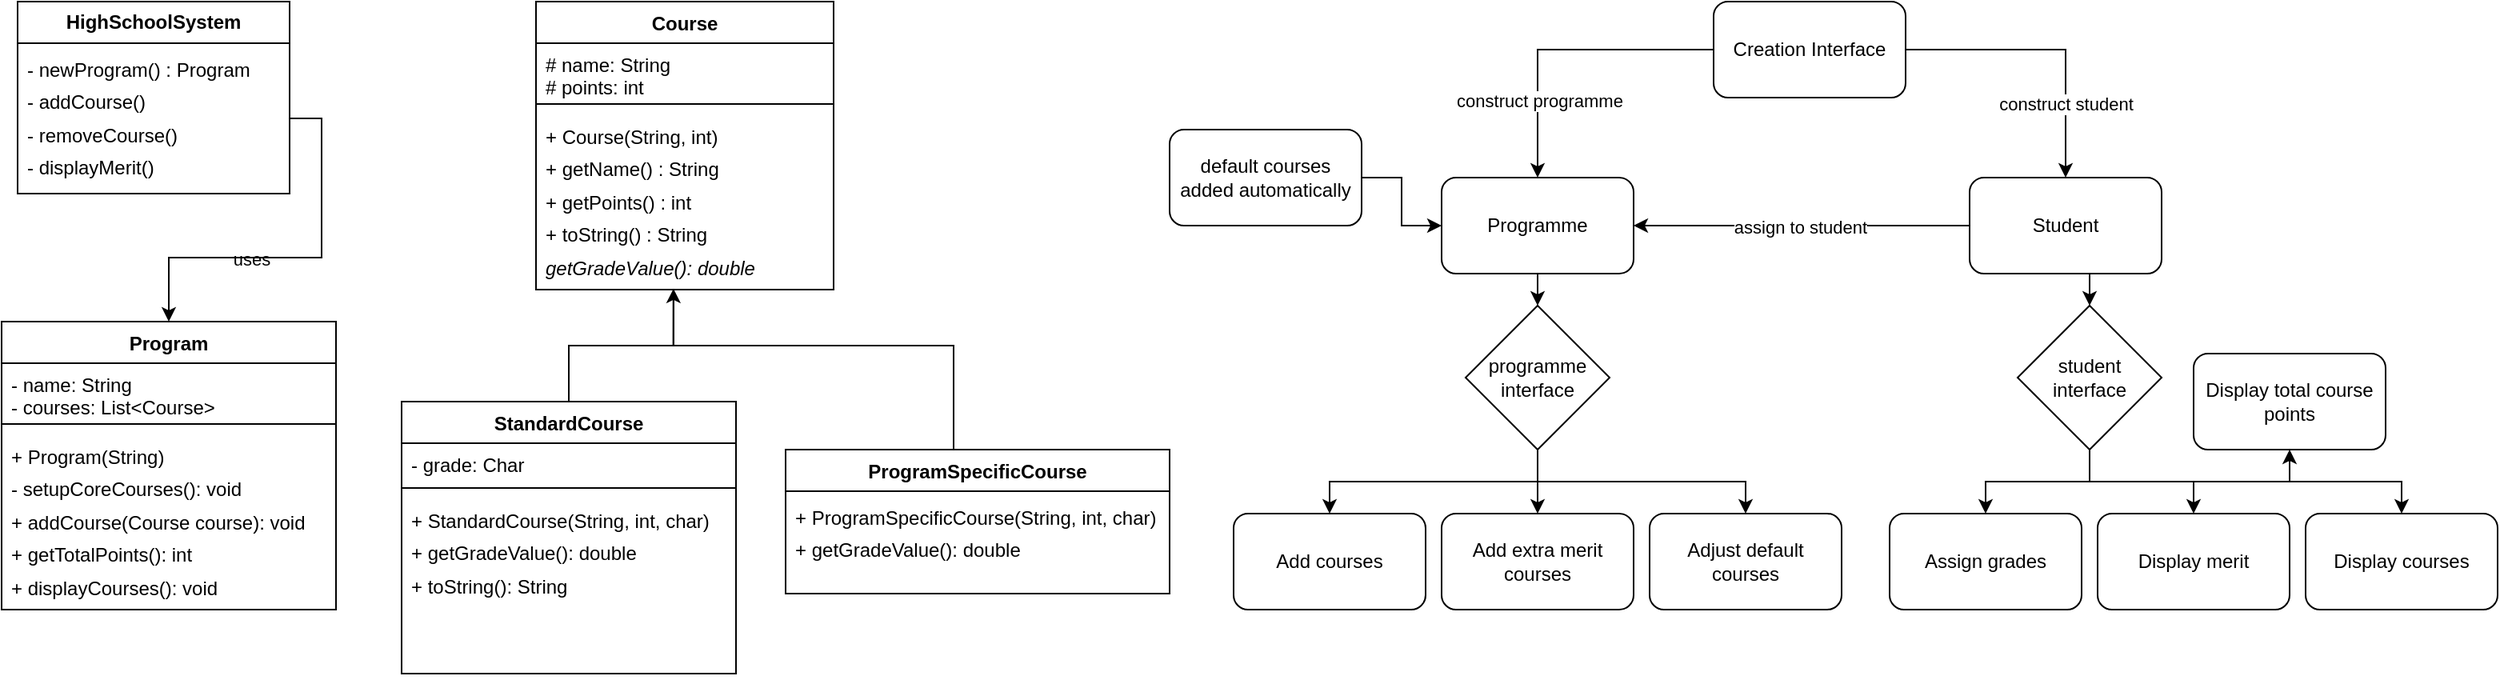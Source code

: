 <mxfile version="26.0.16">
  <diagram name="Page-1" id="ZLX0v0UZS0Uh1XJOQydC">
    <mxGraphModel dx="1328" dy="545" grid="1" gridSize="10" guides="1" tooltips="1" connect="1" arrows="1" fold="1" page="1" pageScale="1" pageWidth="413" pageHeight="583" background="#FFFFFF" math="0" shadow="0">
      <root>
        <mxCell id="0" />
        <mxCell id="1" parent="0" />
        <mxCell id="oeutDnv7Xu86Ao1kU50R-1" value="Course" style="swimlane;fontStyle=1;align=center;verticalAlign=top;childLayout=stackLayout;horizontal=1;startSize=26;horizontalStack=0;resizeParent=1;resizeParentMax=0;resizeLast=0;collapsible=1;marginBottom=0;whiteSpace=wrap;html=1;labelBackgroundColor=none;" parent="1" vertex="1">
          <mxGeometry x="384" y="50" width="186" height="180" as="geometry" />
        </mxCell>
        <mxCell id="oeutDnv7Xu86Ao1kU50R-2" value="&lt;div&gt;# name: String&lt;br&gt;# points: int&lt;/div&gt;" style="text;strokeColor=none;fillColor=none;align=left;verticalAlign=top;spacingLeft=4;spacingRight=4;overflow=hidden;rotatable=0;points=[[0,0.5],[1,0.5]];portConstraint=eastwest;whiteSpace=wrap;html=1;labelBackgroundColor=none;" parent="oeutDnv7Xu86Ao1kU50R-1" vertex="1">
          <mxGeometry y="26" width="186" height="34" as="geometry" />
        </mxCell>
        <mxCell id="oeutDnv7Xu86Ao1kU50R-3" value="" style="line;strokeWidth=1;fillColor=none;align=left;verticalAlign=middle;spacingTop=-1;spacingLeft=3;spacingRight=3;rotatable=0;labelPosition=right;points=[];portConstraint=eastwest;labelBackgroundColor=none;" parent="oeutDnv7Xu86Ao1kU50R-1" vertex="1">
          <mxGeometry y="60" width="186" height="8" as="geometry" />
        </mxCell>
        <mxCell id="oeutDnv7Xu86Ao1kU50R-4" value="&lt;div style=&quot;line-height: 170%;&quot;&gt;&lt;font&gt;+ Course(String, int)&lt;/font&gt;&lt;div&gt;&lt;font&gt;+ getName() : String&lt;/font&gt;&lt;/div&gt;&lt;div&gt;&lt;font&gt;+ getPoints() : int&lt;/font&gt;&lt;/div&gt;&lt;div&gt;&lt;font&gt;+ toString() : String&lt;/font&gt;&lt;/div&gt;&lt;div&gt;&lt;i&gt;&lt;font&gt;getGradeValue(): double&lt;/font&gt;&lt;/i&gt;&lt;/div&gt;&lt;/div&gt;" style="text;strokeColor=none;fillColor=none;align=left;verticalAlign=top;spacingLeft=4;spacingRight=4;overflow=hidden;rotatable=0;points=[[0,0.5],[1,0.5]];portConstraint=eastwest;whiteSpace=wrap;html=1;labelBackgroundColor=none;" parent="oeutDnv7Xu86Ao1kU50R-1" vertex="1">
          <mxGeometry y="68" width="186" height="112" as="geometry" />
        </mxCell>
        <mxCell id="oeutDnv7Xu86Ao1kU50R-6" value="StandardCourse" style="swimlane;fontStyle=1;align=center;verticalAlign=top;childLayout=stackLayout;horizontal=1;startSize=26;horizontalStack=0;resizeParent=1;resizeParentMax=0;resizeLast=0;collapsible=1;marginBottom=0;whiteSpace=wrap;html=1;labelBackgroundColor=none;" parent="1" vertex="1">
          <mxGeometry x="300" y="300" width="209" height="170" as="geometry" />
        </mxCell>
        <mxCell id="oeutDnv7Xu86Ao1kU50R-7" value="&lt;div&gt;- grade: Char&lt;/div&gt;" style="text;strokeColor=none;fillColor=none;align=left;verticalAlign=top;spacingLeft=4;spacingRight=4;overflow=hidden;rotatable=0;points=[[0,0.5],[1,0.5]];portConstraint=eastwest;whiteSpace=wrap;html=1;labelBackgroundColor=none;" parent="oeutDnv7Xu86Ao1kU50R-6" vertex="1">
          <mxGeometry y="26" width="209" height="24" as="geometry" />
        </mxCell>
        <mxCell id="oeutDnv7Xu86Ao1kU50R-8" value="" style="line;strokeWidth=1;fillColor=none;align=left;verticalAlign=middle;spacingTop=-1;spacingLeft=3;spacingRight=3;rotatable=0;labelPosition=right;points=[];portConstraint=eastwest;labelBackgroundColor=none;" parent="oeutDnv7Xu86Ao1kU50R-6" vertex="1">
          <mxGeometry y="50" width="209" height="8" as="geometry" />
        </mxCell>
        <mxCell id="oeutDnv7Xu86Ao1kU50R-9" value="&lt;div style=&quot;line-height: 170%;&quot;&gt;+ StandardCourse(String, int, char)&lt;/div&gt;&lt;div style=&quot;line-height: 170%;&quot;&gt;+ getGradeValue(): double&lt;/div&gt;&lt;div style=&quot;line-height: 170%;&quot;&gt;+ toString(): String&lt;/div&gt;" style="text;strokeColor=none;fillColor=none;align=left;verticalAlign=top;spacingLeft=4;spacingRight=4;overflow=hidden;rotatable=0;points=[[0,0.5],[1,0.5]];portConstraint=eastwest;whiteSpace=wrap;html=1;labelBackgroundColor=none;" parent="oeutDnv7Xu86Ao1kU50R-6" vertex="1">
          <mxGeometry y="58" width="209" height="112" as="geometry" />
        </mxCell>
        <mxCell id="oeutDnv7Xu86Ao1kU50R-19" value="&lt;b&gt;HighSchoolSystem&lt;/b&gt;" style="swimlane;fontStyle=0;childLayout=stackLayout;horizontal=1;startSize=26;fillColor=none;horizontalStack=0;resizeParent=1;resizeParentMax=0;resizeLast=0;collapsible=1;marginBottom=0;whiteSpace=wrap;html=1;labelBackgroundColor=none;" parent="1" vertex="1">
          <mxGeometry x="60" y="50" width="170" height="120" as="geometry" />
        </mxCell>
        <mxCell id="oeutDnv7Xu86Ao1kU50R-20" value="&lt;div style=&quot;line-height: 170%;&quot;&gt;- newProgram() : Program&lt;div&gt;- addCourse()&lt;/div&gt;&lt;div&gt;- removeCourse()&lt;/div&gt;&lt;div&gt;- displayMerit()&lt;/div&gt;&lt;/div&gt;" style="text;strokeColor=none;fillColor=none;align=left;verticalAlign=top;spacingLeft=4;spacingRight=4;overflow=hidden;rotatable=0;points=[[0,0.5],[1,0.5]];portConstraint=eastwest;whiteSpace=wrap;html=1;labelBackgroundColor=none;" parent="oeutDnv7Xu86Ao1kU50R-19" vertex="1">
          <mxGeometry y="26" width="170" height="94" as="geometry" />
        </mxCell>
        <mxCell id="oeutDnv7Xu86Ao1kU50R-23" value="Program" style="swimlane;fontStyle=1;align=center;verticalAlign=top;childLayout=stackLayout;horizontal=1;startSize=26;horizontalStack=0;resizeParent=1;resizeParentMax=0;resizeLast=0;collapsible=1;marginBottom=0;whiteSpace=wrap;html=1;labelBackgroundColor=none;" parent="1" vertex="1">
          <mxGeometry x="50" y="250" width="209" height="180" as="geometry" />
        </mxCell>
        <mxCell id="oeutDnv7Xu86Ao1kU50R-24" value="&lt;div&gt;- name: String&lt;div&gt;- courses: List&amp;lt;Course&amp;gt;&lt;/div&gt;&lt;/div&gt;" style="text;strokeColor=none;fillColor=none;align=left;verticalAlign=top;spacingLeft=4;spacingRight=4;overflow=hidden;rotatable=0;points=[[0,0.5],[1,0.5]];portConstraint=eastwest;whiteSpace=wrap;html=1;labelBackgroundColor=none;" parent="oeutDnv7Xu86Ao1kU50R-23" vertex="1">
          <mxGeometry y="26" width="209" height="34" as="geometry" />
        </mxCell>
        <mxCell id="oeutDnv7Xu86Ao1kU50R-25" value="" style="line;strokeWidth=1;fillColor=none;align=left;verticalAlign=middle;spacingTop=-1;spacingLeft=3;spacingRight=3;rotatable=0;labelPosition=right;points=[];portConstraint=eastwest;labelBackgroundColor=none;" parent="oeutDnv7Xu86Ao1kU50R-23" vertex="1">
          <mxGeometry y="60" width="209" height="8" as="geometry" />
        </mxCell>
        <mxCell id="oeutDnv7Xu86Ao1kU50R-26" value="&lt;div style=&quot;line-height: 170%;&quot;&gt;+ Program(String)&lt;/div&gt;&lt;div style=&quot;line-height: 170%;&quot;&gt;- setupCoreCourses(): void&lt;/div&gt;&lt;div style=&quot;line-height: 170%;&quot;&gt;+ addCourse(Course course): void&lt;/div&gt;&lt;div style=&quot;line-height: 170%;&quot;&gt;+ getTotalPoints(): int&lt;/div&gt;&lt;div style=&quot;line-height: 170%;&quot;&gt;+ displayCourses(): void&lt;/div&gt;" style="text;strokeColor=none;fillColor=none;align=left;verticalAlign=top;spacingLeft=4;spacingRight=4;overflow=hidden;rotatable=0;points=[[0,0.5],[1,0.5]];portConstraint=eastwest;whiteSpace=wrap;html=1;labelBackgroundColor=none;" parent="oeutDnv7Xu86Ao1kU50R-23" vertex="1">
          <mxGeometry y="68" width="209" height="112" as="geometry" />
        </mxCell>
        <mxCell id="oeutDnv7Xu86Ao1kU50R-27" value="ProgramSpecificCourse" style="swimlane;fontStyle=1;align=center;verticalAlign=top;childLayout=stackLayout;horizontal=1;startSize=26;horizontalStack=0;resizeParent=1;resizeParentMax=0;resizeLast=0;collapsible=1;marginBottom=0;whiteSpace=wrap;html=1;labelBackgroundColor=none;" parent="1" vertex="1">
          <mxGeometry x="540" y="330" width="240" height="90" as="geometry" />
        </mxCell>
        <mxCell id="oeutDnv7Xu86Ao1kU50R-30" value="&lt;div style=&quot;line-height: 170%;&quot;&gt;+ ProgramSpecificCourse(String, int, char)&lt;/div&gt;&lt;div style=&quot;line-height: 170%;&quot;&gt;+ getGradeValue(): double&lt;/div&gt;" style="text;strokeColor=none;fillColor=none;align=left;verticalAlign=top;spacingLeft=4;spacingRight=4;overflow=hidden;rotatable=0;points=[[0,0.5],[1,0.5]];portConstraint=eastwest;whiteSpace=wrap;html=1;labelBackgroundColor=none;" parent="oeutDnv7Xu86Ao1kU50R-27" vertex="1">
          <mxGeometry y="26" width="240" height="64" as="geometry" />
        </mxCell>
        <mxCell id="oeutDnv7Xu86Ao1kU50R-38" style="edgeStyle=orthogonalEdgeStyle;rounded=0;orthogonalLoop=1;jettySize=auto;html=1;exitX=0.5;exitY=0;exitDx=0;exitDy=0;entryX=0.462;entryY=1;entryDx=0;entryDy=0;entryPerimeter=0;endArrow=none;startFill=0;labelBackgroundColor=none;fontColor=default;" parent="1" source="oeutDnv7Xu86Ao1kU50R-27" target="oeutDnv7Xu86Ao1kU50R-4" edge="1">
          <mxGeometry relative="1" as="geometry">
            <Array as="points">
              <mxPoint x="645" y="265" />
              <mxPoint x="470" y="265" />
            </Array>
          </mxGeometry>
        </mxCell>
        <mxCell id="oeutDnv7Xu86Ao1kU50R-40" style="edgeStyle=orthogonalEdgeStyle;rounded=0;orthogonalLoop=1;jettySize=auto;html=1;exitX=0.5;exitY=0;exitDx=0;exitDy=0;entryX=0.462;entryY=0.995;entryDx=0;entryDy=0;entryPerimeter=0;labelBackgroundColor=none;fontColor=default;" parent="1" source="oeutDnv7Xu86Ao1kU50R-6" target="oeutDnv7Xu86Ao1kU50R-4" edge="1">
          <mxGeometry relative="1" as="geometry" />
        </mxCell>
        <mxCell id="oeutDnv7Xu86Ao1kU50R-55" style="edgeStyle=orthogonalEdgeStyle;rounded=0;orthogonalLoop=1;jettySize=auto;html=1;entryX=0.5;entryY=0;entryDx=0;entryDy=0;labelBackgroundColor=none;fontColor=default;" parent="1" source="oeutDnv7Xu86Ao1kU50R-20" target="oeutDnv7Xu86Ao1kU50R-23" edge="1">
          <mxGeometry relative="1" as="geometry" />
        </mxCell>
        <mxCell id="oeutDnv7Xu86Ao1kU50R-56" value="uses" style="edgeLabel;html=1;align=center;verticalAlign=middle;resizable=0;points=[];labelBackgroundColor=none;" parent="oeutDnv7Xu86Ao1kU50R-55" vertex="1" connectable="0">
          <mxGeometry x="0.248" y="1" relative="1" as="geometry">
            <mxPoint as="offset" />
          </mxGeometry>
        </mxCell>
        <mxCell id="8wF5PM18fzEZvsAPbTo8-22" style="edgeStyle=orthogonalEdgeStyle;rounded=0;orthogonalLoop=1;jettySize=auto;html=1;entryX=1;entryY=0.5;entryDx=0;entryDy=0;" edge="1" parent="1" source="8wF5PM18fzEZvsAPbTo8-6" target="8wF5PM18fzEZvsAPbTo8-17">
          <mxGeometry relative="1" as="geometry" />
        </mxCell>
        <mxCell id="8wF5PM18fzEZvsAPbTo8-23" value="assign to student" style="edgeLabel;html=1;align=center;verticalAlign=middle;resizable=0;points=[];" vertex="1" connectable="0" parent="8wF5PM18fzEZvsAPbTo8-22">
          <mxGeometry x="0.008" y="1" relative="1" as="geometry">
            <mxPoint as="offset" />
          </mxGeometry>
        </mxCell>
        <mxCell id="8wF5PM18fzEZvsAPbTo8-53" style="edgeStyle=orthogonalEdgeStyle;rounded=0;orthogonalLoop=1;jettySize=auto;html=1;exitX=0.5;exitY=1;exitDx=0;exitDy=0;entryX=0.5;entryY=0;entryDx=0;entryDy=0;" edge="1" parent="1" source="8wF5PM18fzEZvsAPbTo8-6" target="8wF5PM18fzEZvsAPbTo8-52">
          <mxGeometry relative="1" as="geometry" />
        </mxCell>
        <mxCell id="8wF5PM18fzEZvsAPbTo8-6" value="Student" style="rounded=1;whiteSpace=wrap;html=1;" vertex="1" parent="1">
          <mxGeometry x="1280" y="160" width="120" height="60" as="geometry" />
        </mxCell>
        <mxCell id="8wF5PM18fzEZvsAPbTo8-12" style="edgeStyle=orthogonalEdgeStyle;rounded=0;orthogonalLoop=1;jettySize=auto;html=1;entryX=0.5;entryY=0;entryDx=0;entryDy=0;" edge="1" parent="1" source="8wF5PM18fzEZvsAPbTo8-11" target="8wF5PM18fzEZvsAPbTo8-6">
          <mxGeometry relative="1" as="geometry" />
        </mxCell>
        <mxCell id="8wF5PM18fzEZvsAPbTo8-14" value="construct student" style="edgeLabel;html=1;align=center;verticalAlign=middle;resizable=0;points=[];" vertex="1" connectable="0" parent="8wF5PM18fzEZvsAPbTo8-12">
          <mxGeometry x="0.491" relative="1" as="geometry">
            <mxPoint as="offset" />
          </mxGeometry>
        </mxCell>
        <mxCell id="8wF5PM18fzEZvsAPbTo8-18" style="edgeStyle=orthogonalEdgeStyle;rounded=0;orthogonalLoop=1;jettySize=auto;html=1;entryX=0.5;entryY=0;entryDx=0;entryDy=0;" edge="1" parent="1" source="8wF5PM18fzEZvsAPbTo8-11" target="8wF5PM18fzEZvsAPbTo8-17">
          <mxGeometry relative="1" as="geometry" />
        </mxCell>
        <mxCell id="8wF5PM18fzEZvsAPbTo8-19" value="construct programme" style="edgeLabel;html=1;align=center;verticalAlign=middle;resizable=0;points=[];" vertex="1" connectable="0" parent="8wF5PM18fzEZvsAPbTo8-18">
          <mxGeometry x="0.613" y="1" relative="1" as="geometry">
            <mxPoint y="-11" as="offset" />
          </mxGeometry>
        </mxCell>
        <mxCell id="8wF5PM18fzEZvsAPbTo8-11" value="Creation Interface" style="rounded=1;whiteSpace=wrap;html=1;" vertex="1" parent="1">
          <mxGeometry x="1120" y="50" width="120" height="60" as="geometry" />
        </mxCell>
        <mxCell id="8wF5PM18fzEZvsAPbTo8-51" style="edgeStyle=orthogonalEdgeStyle;rounded=0;orthogonalLoop=1;jettySize=auto;html=1;exitX=0.5;exitY=1;exitDx=0;exitDy=0;entryX=0.5;entryY=0;entryDx=0;entryDy=0;" edge="1" parent="1" source="8wF5PM18fzEZvsAPbTo8-17" target="8wF5PM18fzEZvsAPbTo8-45">
          <mxGeometry relative="1" as="geometry" />
        </mxCell>
        <mxCell id="8wF5PM18fzEZvsAPbTo8-17" value="Programme" style="rounded=1;whiteSpace=wrap;html=1;" vertex="1" parent="1">
          <mxGeometry x="950" y="160" width="120" height="60" as="geometry" />
        </mxCell>
        <mxCell id="8wF5PM18fzEZvsAPbTo8-20" value="Add courses" style="rounded=1;whiteSpace=wrap;html=1;" vertex="1" parent="1">
          <mxGeometry x="820" y="370" width="120" height="60" as="geometry" />
        </mxCell>
        <mxCell id="8wF5PM18fzEZvsAPbTo8-24" value="Add extra merit courses" style="rounded=1;whiteSpace=wrap;html=1;" vertex="1" parent="1">
          <mxGeometry x="950" y="370" width="120" height="60" as="geometry" />
        </mxCell>
        <mxCell id="8wF5PM18fzEZvsAPbTo8-27" style="edgeStyle=orthogonalEdgeStyle;rounded=0;orthogonalLoop=1;jettySize=auto;html=1;entryX=0;entryY=0.5;entryDx=0;entryDy=0;" edge="1" parent="1" source="8wF5PM18fzEZvsAPbTo8-26" target="8wF5PM18fzEZvsAPbTo8-17">
          <mxGeometry relative="1" as="geometry" />
        </mxCell>
        <mxCell id="8wF5PM18fzEZvsAPbTo8-26" value="default courses added automatically" style="rounded=1;whiteSpace=wrap;html=1;" vertex="1" parent="1">
          <mxGeometry x="780" y="130" width="120" height="60" as="geometry" />
        </mxCell>
        <mxCell id="8wF5PM18fzEZvsAPbTo8-29" value="Adjust default courses" style="rounded=1;whiteSpace=wrap;html=1;" vertex="1" parent="1">
          <mxGeometry x="1080" y="370" width="120" height="60" as="geometry" />
        </mxCell>
        <mxCell id="8wF5PM18fzEZvsAPbTo8-31" value="Assign grades" style="rounded=1;whiteSpace=wrap;html=1;" vertex="1" parent="1">
          <mxGeometry x="1230" y="370" width="120" height="60" as="geometry" />
        </mxCell>
        <mxCell id="8wF5PM18fzEZvsAPbTo8-42" value="Display courses" style="rounded=1;whiteSpace=wrap;html=1;" vertex="1" parent="1">
          <mxGeometry x="1490" y="370" width="120" height="60" as="geometry" />
        </mxCell>
        <mxCell id="8wF5PM18fzEZvsAPbTo8-43" value="Display merit" style="rounded=1;whiteSpace=wrap;html=1;" vertex="1" parent="1">
          <mxGeometry x="1360" y="370" width="120" height="60" as="geometry" />
        </mxCell>
        <mxCell id="8wF5PM18fzEZvsAPbTo8-44" value="Display total course points" style="rounded=1;whiteSpace=wrap;html=1;" vertex="1" parent="1">
          <mxGeometry x="1420" y="270" width="120" height="60" as="geometry" />
        </mxCell>
        <mxCell id="8wF5PM18fzEZvsAPbTo8-46" style="edgeStyle=orthogonalEdgeStyle;rounded=0;orthogonalLoop=1;jettySize=auto;html=1;entryX=0.5;entryY=0;entryDx=0;entryDy=0;" edge="1" parent="1" source="8wF5PM18fzEZvsAPbTo8-45" target="8wF5PM18fzEZvsAPbTo8-24">
          <mxGeometry relative="1" as="geometry" />
        </mxCell>
        <mxCell id="8wF5PM18fzEZvsAPbTo8-49" style="edgeStyle=orthogonalEdgeStyle;rounded=0;orthogonalLoop=1;jettySize=auto;html=1;exitX=0.5;exitY=1;exitDx=0;exitDy=0;entryX=0.5;entryY=0;entryDx=0;entryDy=0;" edge="1" parent="1" source="8wF5PM18fzEZvsAPbTo8-45" target="8wF5PM18fzEZvsAPbTo8-29">
          <mxGeometry relative="1" as="geometry" />
        </mxCell>
        <mxCell id="8wF5PM18fzEZvsAPbTo8-50" style="edgeStyle=orthogonalEdgeStyle;rounded=0;orthogonalLoop=1;jettySize=auto;html=1;exitX=0.5;exitY=1;exitDx=0;exitDy=0;entryX=0.5;entryY=0;entryDx=0;entryDy=0;" edge="1" parent="1" source="8wF5PM18fzEZvsAPbTo8-45" target="8wF5PM18fzEZvsAPbTo8-20">
          <mxGeometry relative="1" as="geometry" />
        </mxCell>
        <mxCell id="8wF5PM18fzEZvsAPbTo8-45" value="programme interface" style="rhombus;whiteSpace=wrap;html=1;" vertex="1" parent="1">
          <mxGeometry x="965" y="240" width="90" height="90" as="geometry" />
        </mxCell>
        <mxCell id="8wF5PM18fzEZvsAPbTo8-54" style="edgeStyle=orthogonalEdgeStyle;rounded=0;orthogonalLoop=1;jettySize=auto;html=1;exitX=0.5;exitY=1;exitDx=0;exitDy=0;entryX=0.5;entryY=0;entryDx=0;entryDy=0;" edge="1" parent="1" source="8wF5PM18fzEZvsAPbTo8-52" target="8wF5PM18fzEZvsAPbTo8-31">
          <mxGeometry relative="1" as="geometry" />
        </mxCell>
        <mxCell id="8wF5PM18fzEZvsAPbTo8-55" style="edgeStyle=orthogonalEdgeStyle;rounded=0;orthogonalLoop=1;jettySize=auto;html=1;exitX=0.5;exitY=1;exitDx=0;exitDy=0;entryX=0.5;entryY=0;entryDx=0;entryDy=0;" edge="1" parent="1" source="8wF5PM18fzEZvsAPbTo8-52" target="8wF5PM18fzEZvsAPbTo8-43">
          <mxGeometry relative="1" as="geometry" />
        </mxCell>
        <mxCell id="8wF5PM18fzEZvsAPbTo8-56" style="edgeStyle=orthogonalEdgeStyle;rounded=0;orthogonalLoop=1;jettySize=auto;html=1;exitX=0.5;exitY=1;exitDx=0;exitDy=0;entryX=0.5;entryY=0;entryDx=0;entryDy=0;" edge="1" parent="1" source="8wF5PM18fzEZvsAPbTo8-52" target="8wF5PM18fzEZvsAPbTo8-42">
          <mxGeometry relative="1" as="geometry" />
        </mxCell>
        <mxCell id="8wF5PM18fzEZvsAPbTo8-57" style="edgeStyle=orthogonalEdgeStyle;rounded=0;orthogonalLoop=1;jettySize=auto;html=1;exitX=0.5;exitY=1;exitDx=0;exitDy=0;entryX=0.5;entryY=1;entryDx=0;entryDy=0;" edge="1" parent="1" source="8wF5PM18fzEZvsAPbTo8-52" target="8wF5PM18fzEZvsAPbTo8-44">
          <mxGeometry relative="1" as="geometry" />
        </mxCell>
        <mxCell id="8wF5PM18fzEZvsAPbTo8-52" value="student interface" style="rhombus;whiteSpace=wrap;html=1;" vertex="1" parent="1">
          <mxGeometry x="1310" y="240" width="90" height="90" as="geometry" />
        </mxCell>
      </root>
    </mxGraphModel>
  </diagram>
</mxfile>
